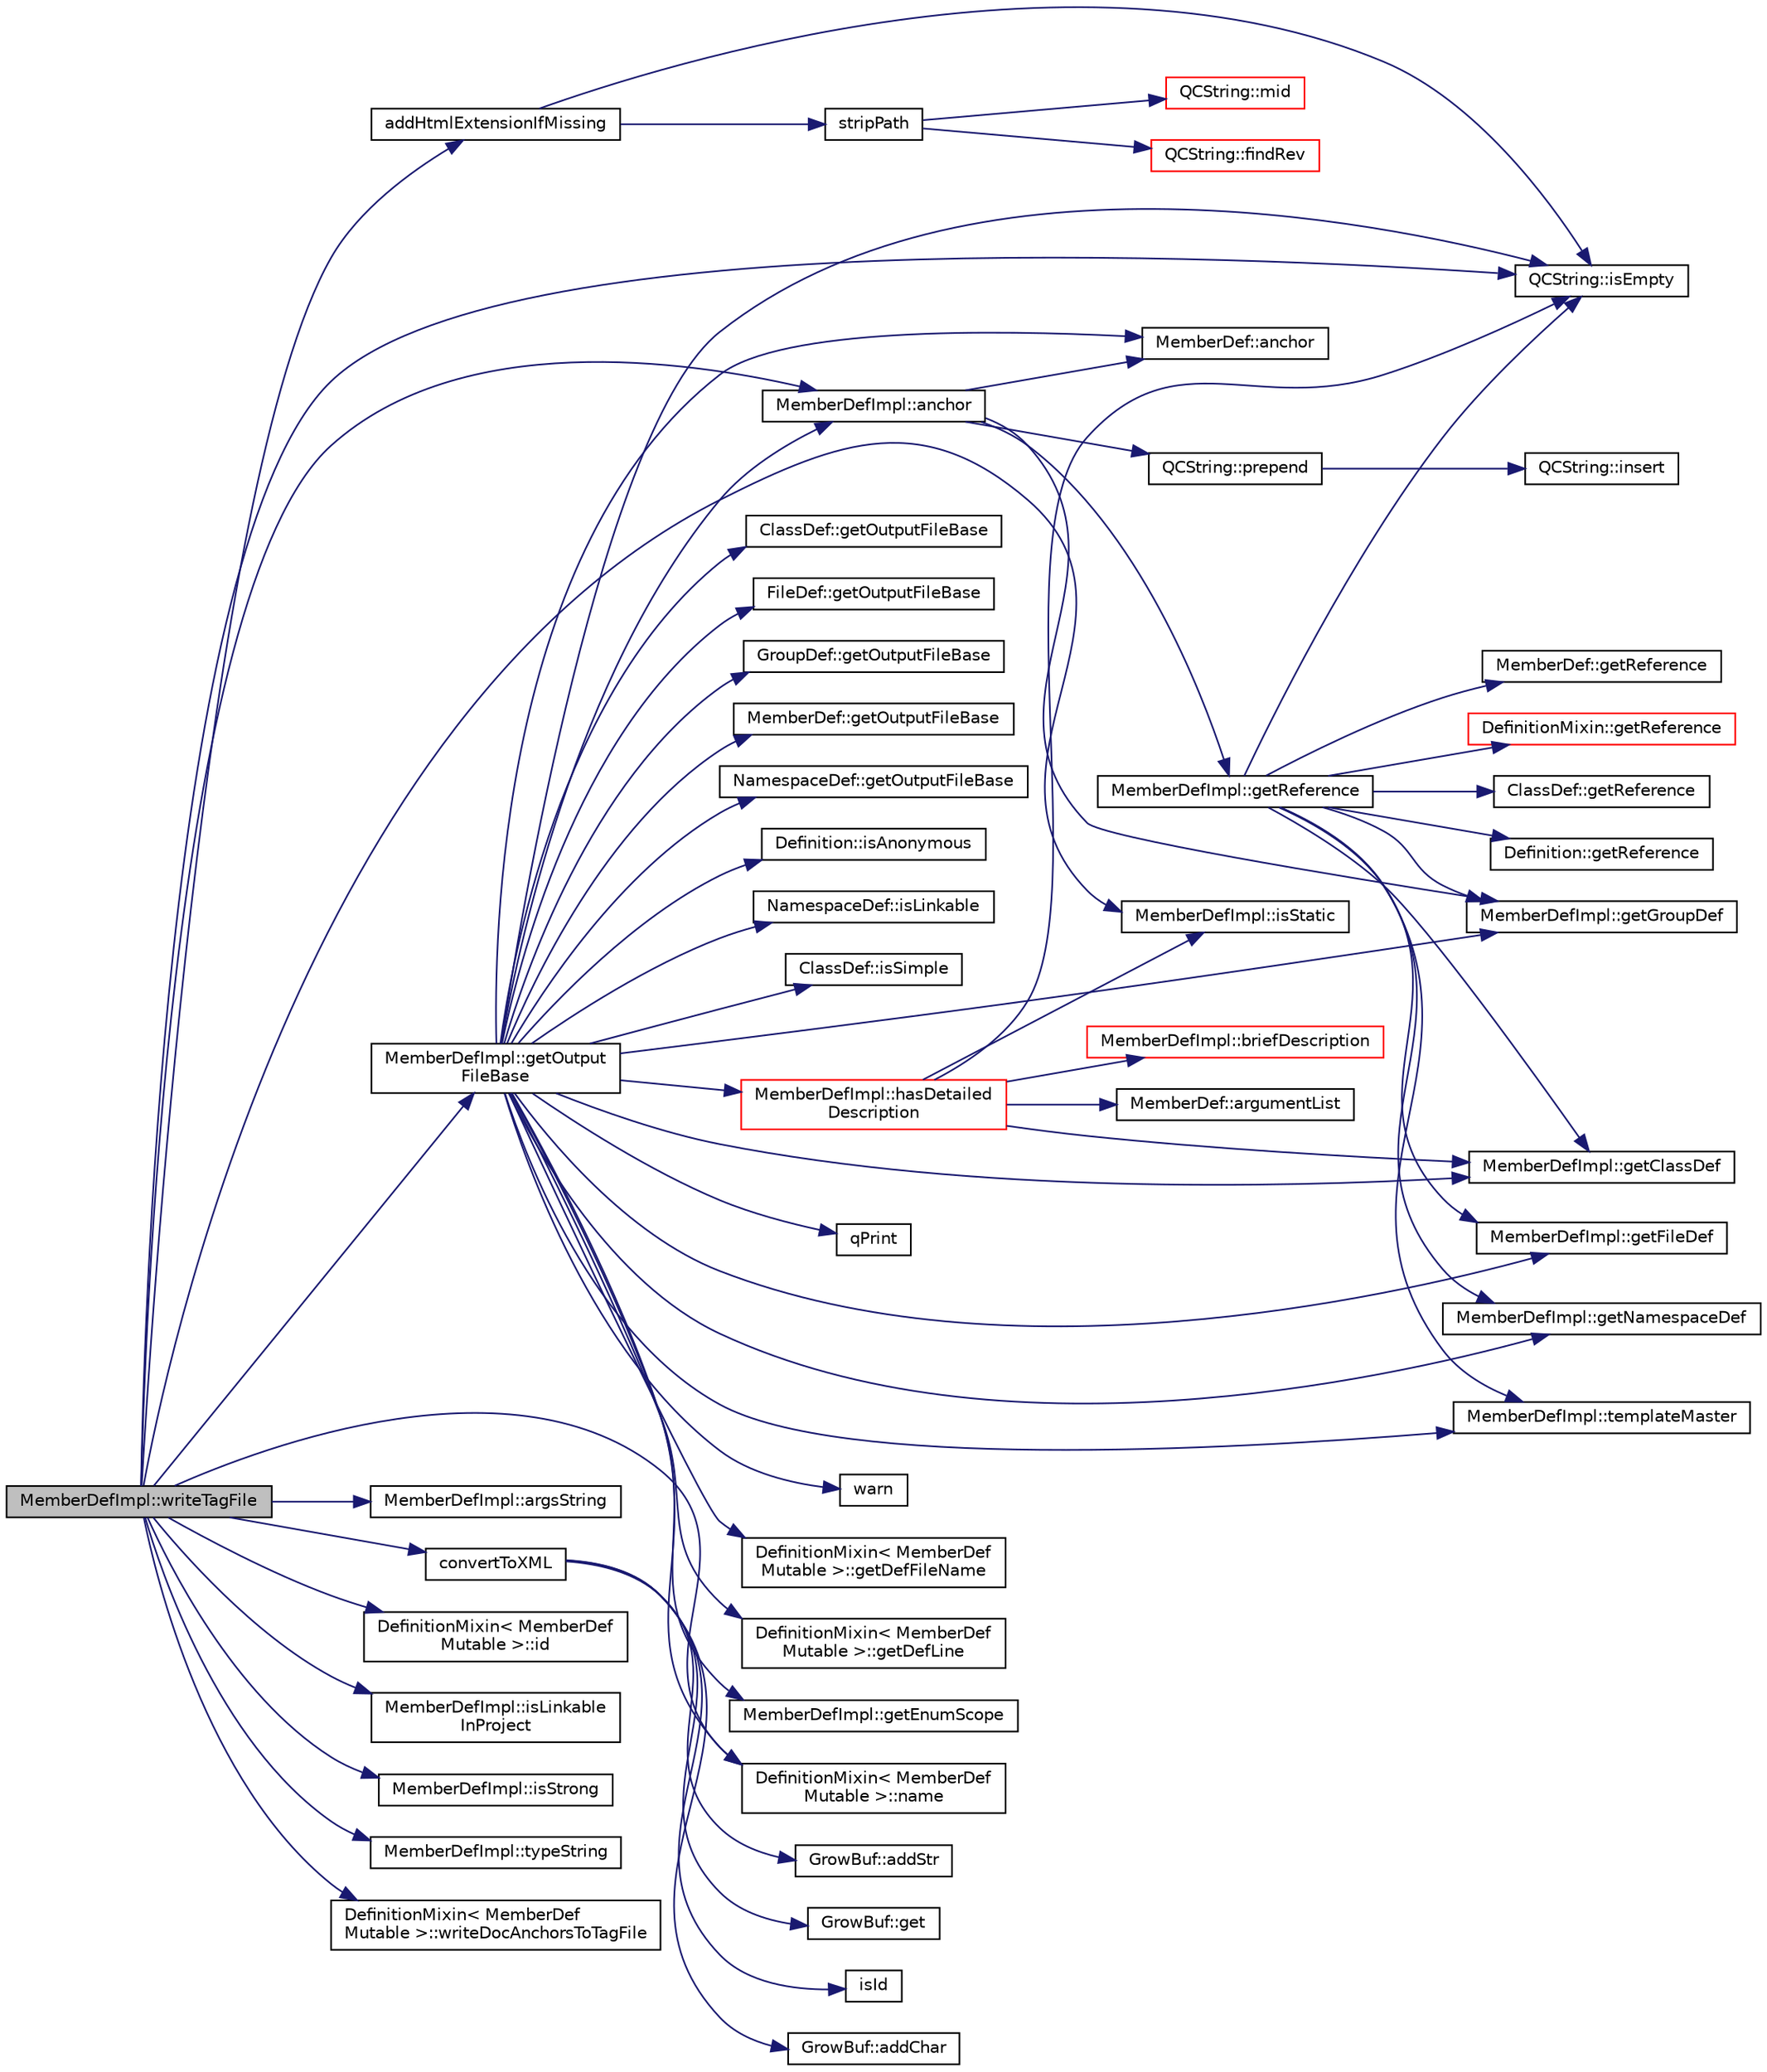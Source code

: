 digraph "MemberDefImpl::writeTagFile"
{
 // LATEX_PDF_SIZE
  edge [fontname="Helvetica",fontsize="10",labelfontname="Helvetica",labelfontsize="10"];
  node [fontname="Helvetica",fontsize="10",shape=record];
  rankdir="LR";
  Node1 [label="MemberDefImpl::writeTagFile",height=0.2,width=0.4,color="black", fillcolor="grey75", style="filled", fontcolor="black",tooltip=" "];
  Node1 -> Node2 [color="midnightblue",fontsize="10",style="solid"];
  Node2 [label="addHtmlExtensionIfMissing",height=0.2,width=0.4,color="black", fillcolor="white", style="filled",URL="$util_8cpp.html#a36c74291c5a9adc05d5cb6c0932f6b82",tooltip=" "];
  Node2 -> Node3 [color="midnightblue",fontsize="10",style="solid"];
  Node3 [label="QCString::isEmpty",height=0.2,width=0.4,color="black", fillcolor="white", style="filled",URL="$classQCString.html#a621c4090d69ad7d05ef8e5234376c3d8",tooltip=" "];
  Node2 -> Node4 [color="midnightblue",fontsize="10",style="solid"];
  Node4 [label="stripPath",height=0.2,width=0.4,color="black", fillcolor="white", style="filled",URL="$util_8cpp.html#a3d37ec79f266698bd836af54ba75e63e",tooltip=" "];
  Node4 -> Node5 [color="midnightblue",fontsize="10",style="solid"];
  Node5 [label="QCString::findRev",height=0.2,width=0.4,color="red", fillcolor="white", style="filled",URL="$classQCString.html#ab47a6435c16d61d04fb448f1080b4e26",tooltip=" "];
  Node4 -> Node9 [color="midnightblue",fontsize="10",style="solid"];
  Node9 [label="QCString::mid",height=0.2,width=0.4,color="red", fillcolor="white", style="filled",URL="$classQCString.html#a27136caf9c0bc4daca574cda6f113551",tooltip=" "];
  Node1 -> Node11 [color="midnightblue",fontsize="10",style="solid"];
  Node11 [label="MemberDefImpl::anchor",height=0.2,width=0.4,color="black", fillcolor="white", style="filled",URL="$classMemberDefImpl.html#aeabf5f6b4dc153d00c9853711ec4a2b6",tooltip=" "];
  Node11 -> Node12 [color="midnightblue",fontsize="10",style="solid"];
  Node12 [label="MemberDef::anchor",height=0.2,width=0.4,color="black", fillcolor="white", style="filled",URL="$classMemberDef.html#a170c6221384447f7e2e9f5a529efef40",tooltip=" "];
  Node11 -> Node13 [color="midnightblue",fontsize="10",style="solid"];
  Node13 [label="MemberDefImpl::getGroupDef",height=0.2,width=0.4,color="black", fillcolor="white", style="filled",URL="$classMemberDefImpl.html#a908b9d9c232e463e24623ff53f43eb0f",tooltip=" "];
  Node11 -> Node14 [color="midnightblue",fontsize="10",style="solid"];
  Node14 [label="MemberDefImpl::getReference",height=0.2,width=0.4,color="black", fillcolor="white", style="filled",URL="$classMemberDefImpl.html#a40b8d72217fd11fd4dcaa0fb44acae90",tooltip=" "];
  Node14 -> Node15 [color="midnightblue",fontsize="10",style="solid"];
  Node15 [label="MemberDefImpl::getClassDef",height=0.2,width=0.4,color="black", fillcolor="white", style="filled",URL="$classMemberDefImpl.html#a1dba2c12d549ab8bc342acc193243619",tooltip=" "];
  Node14 -> Node16 [color="midnightblue",fontsize="10",style="solid"];
  Node16 [label="MemberDefImpl::getFileDef",height=0.2,width=0.4,color="black", fillcolor="white", style="filled",URL="$classMemberDefImpl.html#aa1dfdc9d21c03eac08a7020d15e3b925",tooltip=" "];
  Node14 -> Node13 [color="midnightblue",fontsize="10",style="solid"];
  Node14 -> Node17 [color="midnightblue",fontsize="10",style="solid"];
  Node17 [label="MemberDefImpl::getNamespaceDef",height=0.2,width=0.4,color="black", fillcolor="white", style="filled",URL="$classMemberDefImpl.html#a2fd5cc82b163bff11cdacd030aa76d82",tooltip=" "];
  Node14 -> Node18 [color="midnightblue",fontsize="10",style="solid"];
  Node18 [label="DefinitionMixin::getReference",height=0.2,width=0.4,color="red", fillcolor="white", style="filled",URL="$classDefinitionMixin.html#ab815a5db88f6b7e356c96f843ef44285",tooltip=" "];
  Node14 -> Node20 [color="midnightblue",fontsize="10",style="solid"];
  Node20 [label="ClassDef::getReference",height=0.2,width=0.4,color="black", fillcolor="white", style="filled",URL="$classClassDef.html#a5ca8b91f73e7989abdceb8958dcb0b59",tooltip=" "];
  Node14 -> Node21 [color="midnightblue",fontsize="10",style="solid"];
  Node21 [label="Definition::getReference",height=0.2,width=0.4,color="black", fillcolor="white", style="filled",URL="$classDefinition.html#aab5f8631606d43a73f371833eb6425ee",tooltip=" "];
  Node14 -> Node22 [color="midnightblue",fontsize="10",style="solid"];
  Node22 [label="MemberDef::getReference",height=0.2,width=0.4,color="black", fillcolor="white", style="filled",URL="$classMemberDef.html#a1fa921f95581774af1de1a29fb24a0c8",tooltip=" "];
  Node14 -> Node3 [color="midnightblue",fontsize="10",style="solid"];
  Node14 -> Node23 [color="midnightblue",fontsize="10",style="solid"];
  Node23 [label="MemberDefImpl::templateMaster",height=0.2,width=0.4,color="black", fillcolor="white", style="filled",URL="$classMemberDefImpl.html#ad9219634798cf1c8d91b79216ffeb4ee",tooltip=" "];
  Node11 -> Node24 [color="midnightblue",fontsize="10",style="solid"];
  Node24 [label="QCString::prepend",height=0.2,width=0.4,color="black", fillcolor="white", style="filled",URL="$classQCString.html#a0a6a8fe99e596b149ee15138fa8dcf0c",tooltip=" "];
  Node24 -> Node25 [color="midnightblue",fontsize="10",style="solid"];
  Node25 [label="QCString::insert",height=0.2,width=0.4,color="black", fillcolor="white", style="filled",URL="$classQCString.html#ae4e7678c93bacb8b7806597a8520ca54",tooltip=" "];
  Node1 -> Node26 [color="midnightblue",fontsize="10",style="solid"];
  Node26 [label="MemberDefImpl::argsString",height=0.2,width=0.4,color="black", fillcolor="white", style="filled",URL="$classMemberDefImpl.html#a9a3921ea767c965280e7dcf535075aeb",tooltip=" "];
  Node1 -> Node27 [color="midnightblue",fontsize="10",style="solid"];
  Node27 [label="convertToXML",height=0.2,width=0.4,color="black", fillcolor="white", style="filled",URL="$util_8cpp.html#a93c7f78ab05807663dd8947d0dd5423f",tooltip=" "];
  Node27 -> Node28 [color="midnightblue",fontsize="10",style="solid"];
  Node28 [label="GrowBuf::addChar",height=0.2,width=0.4,color="black", fillcolor="white", style="filled",URL="$classGrowBuf.html#a46b4677f555d2abc718f26e71a59efda",tooltip=" "];
  Node27 -> Node29 [color="midnightblue",fontsize="10",style="solid"];
  Node29 [label="GrowBuf::addStr",height=0.2,width=0.4,color="black", fillcolor="white", style="filled",URL="$classGrowBuf.html#a5e0ff6d9f7a7139725d77a9d669340f3",tooltip=" "];
  Node27 -> Node30 [color="midnightblue",fontsize="10",style="solid"];
  Node30 [label="GrowBuf::get",height=0.2,width=0.4,color="black", fillcolor="white", style="filled",URL="$classGrowBuf.html#a88d6408723b8c1a58187f24da81dfd5e",tooltip=" "];
  Node27 -> Node31 [color="midnightblue",fontsize="10",style="solid"];
  Node31 [label="isId",height=0.2,width=0.4,color="black", fillcolor="white", style="filled",URL="$util_8h.html#ae320c88a8522836f00095d566529046f",tooltip=" "];
  Node1 -> Node32 [color="midnightblue",fontsize="10",style="solid"];
  Node32 [label="MemberDefImpl::getOutput\lFileBase",height=0.2,width=0.4,color="black", fillcolor="white", style="filled",URL="$classMemberDefImpl.html#a7b86e9da0a84d58850c06d6b9a9eb175",tooltip=" "];
  Node32 -> Node11 [color="midnightblue",fontsize="10",style="solid"];
  Node32 -> Node12 [color="midnightblue",fontsize="10",style="solid"];
  Node32 -> Node15 [color="midnightblue",fontsize="10",style="solid"];
  Node32 -> Node33 [color="midnightblue",fontsize="10",style="solid"];
  Node33 [label="DefinitionMixin\< MemberDef\lMutable \>::getDefFileName",height=0.2,width=0.4,color="black", fillcolor="white", style="filled",URL="$classDefinitionMixin.html#a1bdb33760e3315cca793401bb3a31843",tooltip=" "];
  Node32 -> Node34 [color="midnightblue",fontsize="10",style="solid"];
  Node34 [label="DefinitionMixin\< MemberDef\lMutable \>::getDefLine",height=0.2,width=0.4,color="black", fillcolor="white", style="filled",URL="$classDefinitionMixin.html#ab82c6f708e433f94d7d55cf0582d0776",tooltip=" "];
  Node32 -> Node35 [color="midnightblue",fontsize="10",style="solid"];
  Node35 [label="MemberDefImpl::getEnumScope",height=0.2,width=0.4,color="black", fillcolor="white", style="filled",URL="$classMemberDefImpl.html#ac358cd6ef40c7e335904c4d39701e4a9",tooltip=" "];
  Node32 -> Node16 [color="midnightblue",fontsize="10",style="solid"];
  Node32 -> Node13 [color="midnightblue",fontsize="10",style="solid"];
  Node32 -> Node17 [color="midnightblue",fontsize="10",style="solid"];
  Node32 -> Node36 [color="midnightblue",fontsize="10",style="solid"];
  Node36 [label="ClassDef::getOutputFileBase",height=0.2,width=0.4,color="black", fillcolor="white", style="filled",URL="$classClassDef.html#a12a8f241e90a0cb0bdf19c27bf2025b0",tooltip=" "];
  Node32 -> Node37 [color="midnightblue",fontsize="10",style="solid"];
  Node37 [label="FileDef::getOutputFileBase",height=0.2,width=0.4,color="black", fillcolor="white", style="filled",URL="$classFileDef.html#a9179d91d067ba32f0e51aaffb2ea2f3b",tooltip=" "];
  Node32 -> Node38 [color="midnightblue",fontsize="10",style="solid"];
  Node38 [label="GroupDef::getOutputFileBase",height=0.2,width=0.4,color="black", fillcolor="white", style="filled",URL="$classGroupDef.html#a3115ed4515dd434a3471cfae8a92d432",tooltip=" "];
  Node32 -> Node39 [color="midnightblue",fontsize="10",style="solid"];
  Node39 [label="MemberDef::getOutputFileBase",height=0.2,width=0.4,color="black", fillcolor="white", style="filled",URL="$classMemberDef.html#a1691f8cc2d90978d091a7d7aae11dd8d",tooltip=" "];
  Node32 -> Node40 [color="midnightblue",fontsize="10",style="solid"];
  Node40 [label="NamespaceDef::getOutputFileBase",height=0.2,width=0.4,color="black", fillcolor="white", style="filled",URL="$classNamespaceDef.html#a51a277dfb5ad86e3b67fed5f78b8924b",tooltip=" "];
  Node32 -> Node41 [color="midnightblue",fontsize="10",style="solid"];
  Node41 [label="MemberDefImpl::hasDetailed\lDescription",height=0.2,width=0.4,color="red", fillcolor="white", style="filled",URL="$classMemberDefImpl.html#ab77446ccaf7bbd875a6d0b68e7e981d0",tooltip=" "];
  Node41 -> Node42 [color="midnightblue",fontsize="10",style="solid"];
  Node42 [label="MemberDef::argumentList",height=0.2,width=0.4,color="black", fillcolor="white", style="filled",URL="$classMemberDef.html#a515503656a6cffb2d27f60e93c3c780e",tooltip=" "];
  Node41 -> Node43 [color="midnightblue",fontsize="10",style="solid"];
  Node43 [label="MemberDefImpl::briefDescription",height=0.2,width=0.4,color="red", fillcolor="white", style="filled",URL="$classMemberDefImpl.html#aca5199cda27fc85e022ac01dda7559be",tooltip=" "];
  Node41 -> Node15 [color="midnightblue",fontsize="10",style="solid"];
  Node41 -> Node3 [color="midnightblue",fontsize="10",style="solid"];
  Node41 -> Node69 [color="midnightblue",fontsize="10",style="solid"];
  Node69 [label="MemberDefImpl::isStatic",height=0.2,width=0.4,color="black", fillcolor="white", style="filled",URL="$classMemberDefImpl.html#af80c5d6facfd46c03e74671039b42fc1",tooltip=" "];
  Node32 -> Node72 [color="midnightblue",fontsize="10",style="solid"];
  Node72 [label="Definition::isAnonymous",height=0.2,width=0.4,color="black", fillcolor="white", style="filled",URL="$classDefinition.html#a8f18141678a6bf5fb86e8de29bc0f1cd",tooltip=" "];
  Node32 -> Node3 [color="midnightblue",fontsize="10",style="solid"];
  Node32 -> Node73 [color="midnightblue",fontsize="10",style="solid"];
  Node73 [label="NamespaceDef::isLinkable",height=0.2,width=0.4,color="black", fillcolor="white", style="filled",URL="$classNamespaceDef.html#a83f9eadff359cd7e2693ba8c2d9f4519",tooltip=" "];
  Node32 -> Node74 [color="midnightblue",fontsize="10",style="solid"];
  Node74 [label="ClassDef::isSimple",height=0.2,width=0.4,color="black", fillcolor="white", style="filled",URL="$classClassDef.html#a7396ab268485c570718f3274105b3f48",tooltip=" "];
  Node32 -> Node75 [color="midnightblue",fontsize="10",style="solid"];
  Node75 [label="DefinitionMixin\< MemberDef\lMutable \>::name",height=0.2,width=0.4,color="black", fillcolor="white", style="filled",URL="$classDefinitionMixin.html#a03a95195d1616701c67a11d38b2b22bf",tooltip=" "];
  Node32 -> Node76 [color="midnightblue",fontsize="10",style="solid"];
  Node76 [label="qPrint",height=0.2,width=0.4,color="black", fillcolor="white", style="filled",URL="$qcstring_8h.html#a9851ebb5ae2f65b4d2b1d08421edbfd2",tooltip=" "];
  Node32 -> Node23 [color="midnightblue",fontsize="10",style="solid"];
  Node32 -> Node77 [color="midnightblue",fontsize="10",style="solid"];
  Node77 [label="warn",height=0.2,width=0.4,color="black", fillcolor="white", style="filled",URL="$message_8cpp.html#ab9900b0a7af62acd881e57901b0418a1",tooltip=" "];
  Node1 -> Node78 [color="midnightblue",fontsize="10",style="solid"];
  Node78 [label="DefinitionMixin\< MemberDef\lMutable \>::id",height=0.2,width=0.4,color="black", fillcolor="white", style="filled",URL="$classDefinitionMixin.html#a1bc3cf5f17e3938fad0ab633eef3a566",tooltip=" "];
  Node1 -> Node3 [color="midnightblue",fontsize="10",style="solid"];
  Node1 -> Node79 [color="midnightblue",fontsize="10",style="solid"];
  Node79 [label="MemberDefImpl::isLinkable\lInProject",height=0.2,width=0.4,color="black", fillcolor="white", style="filled",URL="$classMemberDefImpl.html#a775d1f7eb92d9daa781184bbb30301c4",tooltip=" "];
  Node1 -> Node69 [color="midnightblue",fontsize="10",style="solid"];
  Node1 -> Node80 [color="midnightblue",fontsize="10",style="solid"];
  Node80 [label="MemberDefImpl::isStrong",height=0.2,width=0.4,color="black", fillcolor="white", style="filled",URL="$classMemberDefImpl.html#aaa559d38c25bb17d497402b5a2d081e0",tooltip=" "];
  Node1 -> Node75 [color="midnightblue",fontsize="10",style="solid"];
  Node1 -> Node81 [color="midnightblue",fontsize="10",style="solid"];
  Node81 [label="MemberDefImpl::typeString",height=0.2,width=0.4,color="black", fillcolor="white", style="filled",URL="$classMemberDefImpl.html#aa174e0a2e1f43c8b22c93a62a4a50af1",tooltip=" "];
  Node1 -> Node82 [color="midnightblue",fontsize="10",style="solid"];
  Node82 [label="DefinitionMixin\< MemberDef\lMutable \>::writeDocAnchorsToTagFile",height=0.2,width=0.4,color="black", fillcolor="white", style="filled",URL="$classDefinitionMixin.html#a03ee9d5777b8854f5663681f4352d6f2",tooltip=" "];
}
